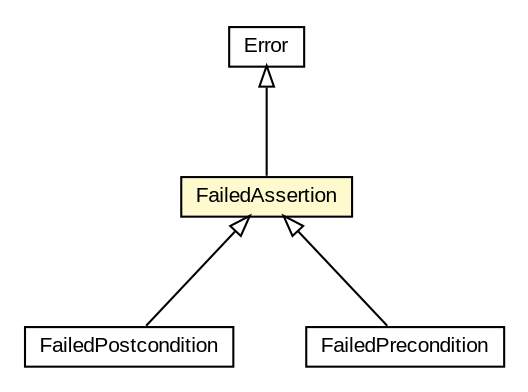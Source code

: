 #!/usr/local/bin/dot
#
# Class diagram 
# Generated by UMLGraph version 5.3 (http://www.umlgraph.org/)
#

digraph G {
	edge [fontname="arial",fontsize=10,labelfontname="arial",labelfontsize=10];
	node [fontname="arial",fontsize=10,shape=plaintext];
	nodesep=0.25;
	ranksep=0.5;
	// context.arch.util.FailedPostcondition
	c100429 [label=<<table title="context.arch.util.FailedPostcondition" border="0" cellborder="1" cellspacing="0" cellpadding="2" port="p" href="./FailedPostcondition.html">
		<tr><td><table border="0" cellspacing="0" cellpadding="1">
<tr><td align="center" balign="center"> FailedPostcondition </td></tr>
		</table></td></tr>
		</table>>, fontname="arial", fontcolor="black", fontsize=10.0];
	// context.arch.util.FailedPrecondition
	c100430 [label=<<table title="context.arch.util.FailedPrecondition" border="0" cellborder="1" cellspacing="0" cellpadding="2" port="p" href="./FailedPrecondition.html">
		<tr><td><table border="0" cellspacing="0" cellpadding="1">
<tr><td align="center" balign="center"> FailedPrecondition </td></tr>
		</table></td></tr>
		</table>>, fontname="arial", fontcolor="black", fontsize=10.0];
	// context.arch.util.FailedAssertion
	c100431 [label=<<table title="context.arch.util.FailedAssertion" border="0" cellborder="1" cellspacing="0" cellpadding="2" port="p" bgcolor="lemonChiffon" href="./FailedAssertion.html">
		<tr><td><table border="0" cellspacing="0" cellpadding="1">
<tr><td align="center" balign="center"> FailedAssertion </td></tr>
		</table></td></tr>
		</table>>, fontname="arial", fontcolor="black", fontsize=10.0];
	//context.arch.util.FailedPostcondition extends context.arch.util.FailedAssertion
	c100431:p -> c100429:p [dir=back,arrowtail=empty];
	//context.arch.util.FailedPrecondition extends context.arch.util.FailedAssertion
	c100431:p -> c100430:p [dir=back,arrowtail=empty];
	//context.arch.util.FailedAssertion extends java.lang.Error
	c100603:p -> c100431:p [dir=back,arrowtail=empty];
	// java.lang.Error
	c100603 [label=<<table title="java.lang.Error" border="0" cellborder="1" cellspacing="0" cellpadding="2" port="p" href="http://java.sun.com/j2se/1.4.2/docs/api/java/lang/Error.html">
		<tr><td><table border="0" cellspacing="0" cellpadding="1">
<tr><td align="center" balign="center"> Error </td></tr>
		</table></td></tr>
		</table>>, fontname="arial", fontcolor="black", fontsize=10.0];
}

